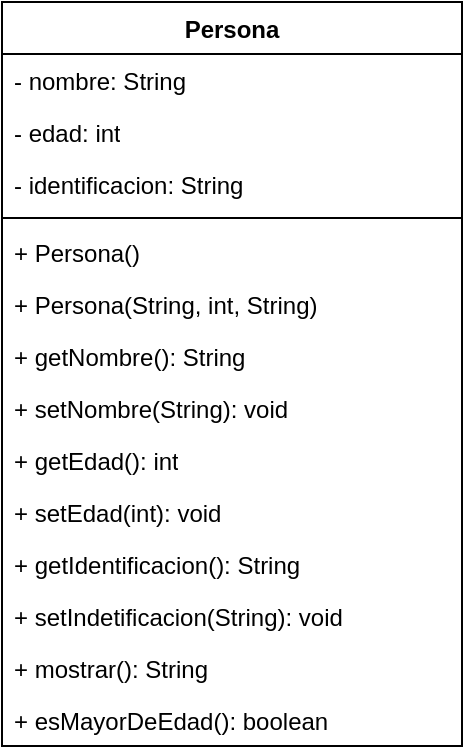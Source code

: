 <mxfile version="21.7.5" type="device">
  <diagram id="C5RBs43oDa-KdzZeNtuy" name="Page-1">
    <mxGraphModel dx="864" dy="516" grid="1" gridSize="10" guides="1" tooltips="1" connect="1" arrows="1" fold="1" page="1" pageScale="1" pageWidth="827" pageHeight="1169" math="0" shadow="0">
      <root>
        <mxCell id="WIyWlLk6GJQsqaUBKTNV-0" />
        <mxCell id="WIyWlLk6GJQsqaUBKTNV-1" parent="WIyWlLk6GJQsqaUBKTNV-0" />
        <mxCell id="5CnMthBN2O4JLJ2dAK8w-0" value="Persona" style="swimlane;fontStyle=1;align=center;verticalAlign=top;childLayout=stackLayout;horizontal=1;startSize=26;horizontalStack=0;resizeParent=1;resizeParentMax=0;resizeLast=0;collapsible=1;marginBottom=0;whiteSpace=wrap;html=1;" parent="WIyWlLk6GJQsqaUBKTNV-1" vertex="1">
          <mxGeometry x="90" y="140" width="230" height="372" as="geometry" />
        </mxCell>
        <mxCell id="5CnMthBN2O4JLJ2dAK8w-1" value="- nombre: String" style="text;strokeColor=none;fillColor=none;align=left;verticalAlign=top;spacingLeft=4;spacingRight=4;overflow=hidden;rotatable=0;points=[[0,0.5],[1,0.5]];portConstraint=eastwest;whiteSpace=wrap;html=1;" parent="5CnMthBN2O4JLJ2dAK8w-0" vertex="1">
          <mxGeometry y="26" width="230" height="26" as="geometry" />
        </mxCell>
        <mxCell id="5CnMthBN2O4JLJ2dAK8w-4" value="- edad: int" style="text;strokeColor=none;fillColor=none;align=left;verticalAlign=top;spacingLeft=4;spacingRight=4;overflow=hidden;rotatable=0;points=[[0,0.5],[1,0.5]];portConstraint=eastwest;whiteSpace=wrap;html=1;" parent="5CnMthBN2O4JLJ2dAK8w-0" vertex="1">
          <mxGeometry y="52" width="230" height="26" as="geometry" />
        </mxCell>
        <mxCell id="5CnMthBN2O4JLJ2dAK8w-5" value="- identificacion: String" style="text;strokeColor=none;fillColor=none;align=left;verticalAlign=top;spacingLeft=4;spacingRight=4;overflow=hidden;rotatable=0;points=[[0,0.5],[1,0.5]];portConstraint=eastwest;whiteSpace=wrap;html=1;" parent="5CnMthBN2O4JLJ2dAK8w-0" vertex="1">
          <mxGeometry y="78" width="230" height="26" as="geometry" />
        </mxCell>
        <mxCell id="5CnMthBN2O4JLJ2dAK8w-2" value="" style="line;strokeWidth=1;fillColor=none;align=left;verticalAlign=middle;spacingTop=-1;spacingLeft=3;spacingRight=3;rotatable=0;labelPosition=right;points=[];portConstraint=eastwest;strokeColor=inherit;" parent="5CnMthBN2O4JLJ2dAK8w-0" vertex="1">
          <mxGeometry y="104" width="230" height="8" as="geometry" />
        </mxCell>
        <mxCell id="5CnMthBN2O4JLJ2dAK8w-3" value="+ Persona()&lt;br&gt;" style="text;strokeColor=none;fillColor=none;align=left;verticalAlign=top;spacingLeft=4;spacingRight=4;overflow=hidden;rotatable=0;points=[[0,0.5],[1,0.5]];portConstraint=eastwest;whiteSpace=wrap;html=1;" parent="5CnMthBN2O4JLJ2dAK8w-0" vertex="1">
          <mxGeometry y="112" width="230" height="26" as="geometry" />
        </mxCell>
        <mxCell id="5CnMthBN2O4JLJ2dAK8w-13" value="+ Persona(String, int, String)" style="text;strokeColor=none;fillColor=none;align=left;verticalAlign=top;spacingLeft=4;spacingRight=4;overflow=hidden;rotatable=0;points=[[0,0.5],[1,0.5]];portConstraint=eastwest;whiteSpace=wrap;html=1;" parent="5CnMthBN2O4JLJ2dAK8w-0" vertex="1">
          <mxGeometry y="138" width="230" height="26" as="geometry" />
        </mxCell>
        <mxCell id="5CnMthBN2O4JLJ2dAK8w-7" value="+ getNombre(): String" style="text;strokeColor=none;fillColor=none;align=left;verticalAlign=top;spacingLeft=4;spacingRight=4;overflow=hidden;rotatable=0;points=[[0,0.5],[1,0.5]];portConstraint=eastwest;whiteSpace=wrap;html=1;" parent="5CnMthBN2O4JLJ2dAK8w-0" vertex="1">
          <mxGeometry y="164" width="230" height="26" as="geometry" />
        </mxCell>
        <mxCell id="5CnMthBN2O4JLJ2dAK8w-8" value="+ setNombre(String): void" style="text;strokeColor=none;fillColor=none;align=left;verticalAlign=top;spacingLeft=4;spacingRight=4;overflow=hidden;rotatable=0;points=[[0,0.5],[1,0.5]];portConstraint=eastwest;whiteSpace=wrap;html=1;" parent="5CnMthBN2O4JLJ2dAK8w-0" vertex="1">
          <mxGeometry y="190" width="230" height="26" as="geometry" />
        </mxCell>
        <mxCell id="5CnMthBN2O4JLJ2dAK8w-9" value="+ getEdad(): int" style="text;strokeColor=none;fillColor=none;align=left;verticalAlign=top;spacingLeft=4;spacingRight=4;overflow=hidden;rotatable=0;points=[[0,0.5],[1,0.5]];portConstraint=eastwest;whiteSpace=wrap;html=1;" parent="5CnMthBN2O4JLJ2dAK8w-0" vertex="1">
          <mxGeometry y="216" width="230" height="26" as="geometry" />
        </mxCell>
        <mxCell id="5CnMthBN2O4JLJ2dAK8w-10" value="+ setEdad(int): void" style="text;strokeColor=none;fillColor=none;align=left;verticalAlign=top;spacingLeft=4;spacingRight=4;overflow=hidden;rotatable=0;points=[[0,0.5],[1,0.5]];portConstraint=eastwest;whiteSpace=wrap;html=1;" parent="5CnMthBN2O4JLJ2dAK8w-0" vertex="1">
          <mxGeometry y="242" width="230" height="26" as="geometry" />
        </mxCell>
        <mxCell id="5CnMthBN2O4JLJ2dAK8w-11" value="+ getIdentificacion(): String" style="text;strokeColor=none;fillColor=none;align=left;verticalAlign=top;spacingLeft=4;spacingRight=4;overflow=hidden;rotatable=0;points=[[0,0.5],[1,0.5]];portConstraint=eastwest;whiteSpace=wrap;html=1;" parent="5CnMthBN2O4JLJ2dAK8w-0" vertex="1">
          <mxGeometry y="268" width="230" height="26" as="geometry" />
        </mxCell>
        <mxCell id="5CnMthBN2O4JLJ2dAK8w-12" value="+ setIndetificacion(String): void" style="text;strokeColor=none;fillColor=none;align=left;verticalAlign=top;spacingLeft=4;spacingRight=4;overflow=hidden;rotatable=0;points=[[0,0.5],[1,0.5]];portConstraint=eastwest;whiteSpace=wrap;html=1;" parent="5CnMthBN2O4JLJ2dAK8w-0" vertex="1">
          <mxGeometry y="294" width="230" height="26" as="geometry" />
        </mxCell>
        <mxCell id="5CnMthBN2O4JLJ2dAK8w-14" value="+ mostrar(): String" style="text;strokeColor=none;fillColor=none;align=left;verticalAlign=top;spacingLeft=4;spacingRight=4;overflow=hidden;rotatable=0;points=[[0,0.5],[1,0.5]];portConstraint=eastwest;whiteSpace=wrap;html=1;" parent="5CnMthBN2O4JLJ2dAK8w-0" vertex="1">
          <mxGeometry y="320" width="230" height="26" as="geometry" />
        </mxCell>
        <mxCell id="5CnMthBN2O4JLJ2dAK8w-15" value="+ esMayorDeEdad(): boolean" style="text;strokeColor=none;fillColor=none;align=left;verticalAlign=top;spacingLeft=4;spacingRight=4;overflow=hidden;rotatable=0;points=[[0,0.5],[1,0.5]];portConstraint=eastwest;whiteSpace=wrap;html=1;" parent="5CnMthBN2O4JLJ2dAK8w-0" vertex="1">
          <mxGeometry y="346" width="230" height="26" as="geometry" />
        </mxCell>
      </root>
    </mxGraphModel>
  </diagram>
</mxfile>
